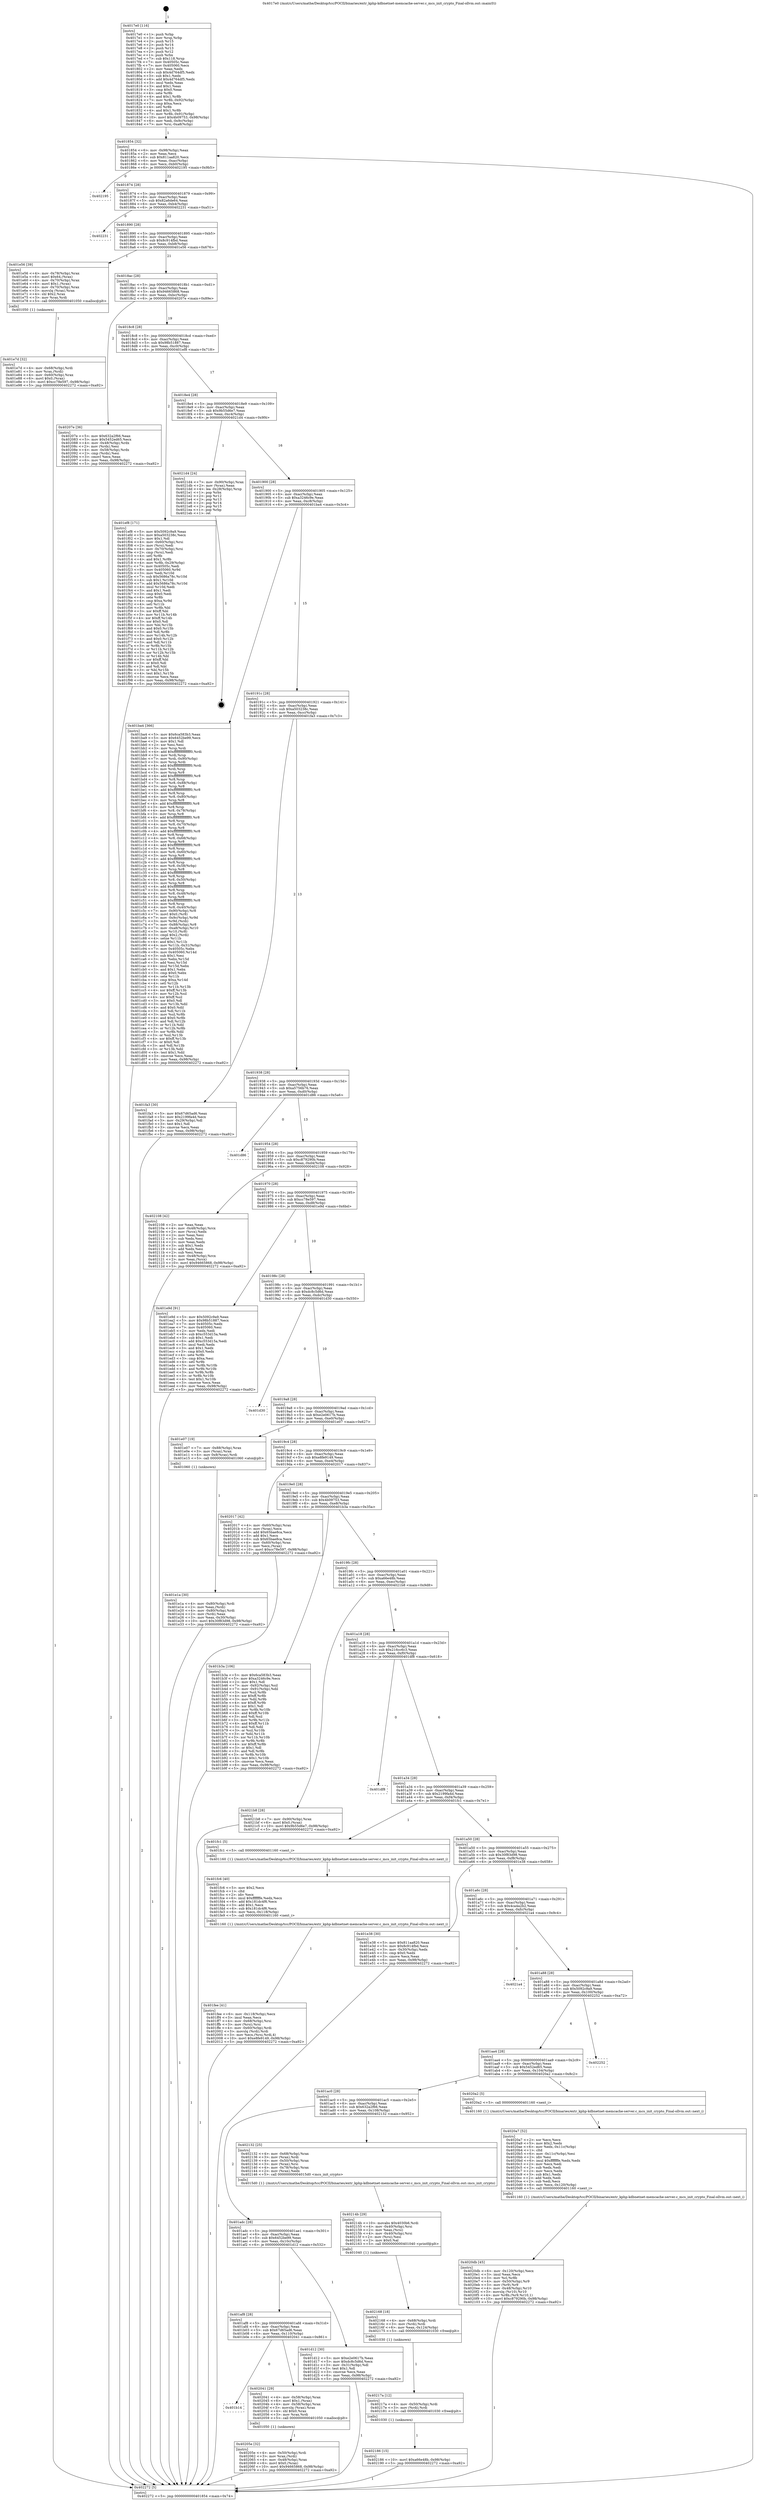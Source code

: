 digraph "0x4017e0" {
  label = "0x4017e0 (/mnt/c/Users/mathe/Desktop/tcc/POCII/binaries/extr_kphp-kdbnetnet-memcache-server.c_mcs_init_crypto_Final-ollvm.out::main(0))"
  labelloc = "t"
  node[shape=record]

  Entry [label="",width=0.3,height=0.3,shape=circle,fillcolor=black,style=filled]
  "0x401854" [label="{
     0x401854 [32]\l
     | [instrs]\l
     &nbsp;&nbsp;0x401854 \<+6\>: mov -0x98(%rbp),%eax\l
     &nbsp;&nbsp;0x40185a \<+2\>: mov %eax,%ecx\l
     &nbsp;&nbsp;0x40185c \<+6\>: sub $0x811aa820,%ecx\l
     &nbsp;&nbsp;0x401862 \<+6\>: mov %eax,-0xac(%rbp)\l
     &nbsp;&nbsp;0x401868 \<+6\>: mov %ecx,-0xb0(%rbp)\l
     &nbsp;&nbsp;0x40186e \<+6\>: je 0000000000402195 \<main+0x9b5\>\l
  }"]
  "0x402195" [label="{
     0x402195\l
  }", style=dashed]
  "0x401874" [label="{
     0x401874 [28]\l
     | [instrs]\l
     &nbsp;&nbsp;0x401874 \<+5\>: jmp 0000000000401879 \<main+0x99\>\l
     &nbsp;&nbsp;0x401879 \<+6\>: mov -0xac(%rbp),%eax\l
     &nbsp;&nbsp;0x40187f \<+5\>: sub $0x82a6de64,%eax\l
     &nbsp;&nbsp;0x401884 \<+6\>: mov %eax,-0xb4(%rbp)\l
     &nbsp;&nbsp;0x40188a \<+6\>: je 0000000000402231 \<main+0xa51\>\l
  }"]
  Exit [label="",width=0.3,height=0.3,shape=circle,fillcolor=black,style=filled,peripheries=2]
  "0x402231" [label="{
     0x402231\l
  }", style=dashed]
  "0x401890" [label="{
     0x401890 [28]\l
     | [instrs]\l
     &nbsp;&nbsp;0x401890 \<+5\>: jmp 0000000000401895 \<main+0xb5\>\l
     &nbsp;&nbsp;0x401895 \<+6\>: mov -0xac(%rbp),%eax\l
     &nbsp;&nbsp;0x40189b \<+5\>: sub $0x8c914fbd,%eax\l
     &nbsp;&nbsp;0x4018a0 \<+6\>: mov %eax,-0xb8(%rbp)\l
     &nbsp;&nbsp;0x4018a6 \<+6\>: je 0000000000401e56 \<main+0x676\>\l
  }"]
  "0x402186" [label="{
     0x402186 [15]\l
     | [instrs]\l
     &nbsp;&nbsp;0x402186 \<+10\>: movl $0xa66e48b,-0x98(%rbp)\l
     &nbsp;&nbsp;0x402190 \<+5\>: jmp 0000000000402272 \<main+0xa92\>\l
  }"]
  "0x401e56" [label="{
     0x401e56 [39]\l
     | [instrs]\l
     &nbsp;&nbsp;0x401e56 \<+4\>: mov -0x78(%rbp),%rax\l
     &nbsp;&nbsp;0x401e5a \<+6\>: movl $0x64,(%rax)\l
     &nbsp;&nbsp;0x401e60 \<+4\>: mov -0x70(%rbp),%rax\l
     &nbsp;&nbsp;0x401e64 \<+6\>: movl $0x1,(%rax)\l
     &nbsp;&nbsp;0x401e6a \<+4\>: mov -0x70(%rbp),%rax\l
     &nbsp;&nbsp;0x401e6e \<+3\>: movslq (%rax),%rax\l
     &nbsp;&nbsp;0x401e71 \<+4\>: shl $0x2,%rax\l
     &nbsp;&nbsp;0x401e75 \<+3\>: mov %rax,%rdi\l
     &nbsp;&nbsp;0x401e78 \<+5\>: call 0000000000401050 \<malloc@plt\>\l
     | [calls]\l
     &nbsp;&nbsp;0x401050 \{1\} (unknown)\l
  }"]
  "0x4018ac" [label="{
     0x4018ac [28]\l
     | [instrs]\l
     &nbsp;&nbsp;0x4018ac \<+5\>: jmp 00000000004018b1 \<main+0xd1\>\l
     &nbsp;&nbsp;0x4018b1 \<+6\>: mov -0xac(%rbp),%eax\l
     &nbsp;&nbsp;0x4018b7 \<+5\>: sub $0x94665868,%eax\l
     &nbsp;&nbsp;0x4018bc \<+6\>: mov %eax,-0xbc(%rbp)\l
     &nbsp;&nbsp;0x4018c2 \<+6\>: je 000000000040207e \<main+0x89e\>\l
  }"]
  "0x40217a" [label="{
     0x40217a [12]\l
     | [instrs]\l
     &nbsp;&nbsp;0x40217a \<+4\>: mov -0x50(%rbp),%rdi\l
     &nbsp;&nbsp;0x40217e \<+3\>: mov (%rdi),%rdi\l
     &nbsp;&nbsp;0x402181 \<+5\>: call 0000000000401030 \<free@plt\>\l
     | [calls]\l
     &nbsp;&nbsp;0x401030 \{1\} (unknown)\l
  }"]
  "0x40207e" [label="{
     0x40207e [36]\l
     | [instrs]\l
     &nbsp;&nbsp;0x40207e \<+5\>: mov $0x632a2f66,%eax\l
     &nbsp;&nbsp;0x402083 \<+5\>: mov $0x5452ed65,%ecx\l
     &nbsp;&nbsp;0x402088 \<+4\>: mov -0x48(%rbp),%rdx\l
     &nbsp;&nbsp;0x40208c \<+2\>: mov (%rdx),%esi\l
     &nbsp;&nbsp;0x40208e \<+4\>: mov -0x58(%rbp),%rdx\l
     &nbsp;&nbsp;0x402092 \<+2\>: cmp (%rdx),%esi\l
     &nbsp;&nbsp;0x402094 \<+3\>: cmovl %ecx,%eax\l
     &nbsp;&nbsp;0x402097 \<+6\>: mov %eax,-0x98(%rbp)\l
     &nbsp;&nbsp;0x40209d \<+5\>: jmp 0000000000402272 \<main+0xa92\>\l
  }"]
  "0x4018c8" [label="{
     0x4018c8 [28]\l
     | [instrs]\l
     &nbsp;&nbsp;0x4018c8 \<+5\>: jmp 00000000004018cd \<main+0xed\>\l
     &nbsp;&nbsp;0x4018cd \<+6\>: mov -0xac(%rbp),%eax\l
     &nbsp;&nbsp;0x4018d3 \<+5\>: sub $0x98b51887,%eax\l
     &nbsp;&nbsp;0x4018d8 \<+6\>: mov %eax,-0xc0(%rbp)\l
     &nbsp;&nbsp;0x4018de \<+6\>: je 0000000000401ef8 \<main+0x718\>\l
  }"]
  "0x402168" [label="{
     0x402168 [18]\l
     | [instrs]\l
     &nbsp;&nbsp;0x402168 \<+4\>: mov -0x68(%rbp),%rdi\l
     &nbsp;&nbsp;0x40216c \<+3\>: mov (%rdi),%rdi\l
     &nbsp;&nbsp;0x40216f \<+6\>: mov %eax,-0x124(%rbp)\l
     &nbsp;&nbsp;0x402175 \<+5\>: call 0000000000401030 \<free@plt\>\l
     | [calls]\l
     &nbsp;&nbsp;0x401030 \{1\} (unknown)\l
  }"]
  "0x401ef8" [label="{
     0x401ef8 [171]\l
     | [instrs]\l
     &nbsp;&nbsp;0x401ef8 \<+5\>: mov $0x5092c9a9,%eax\l
     &nbsp;&nbsp;0x401efd \<+5\>: mov $0xa503238c,%ecx\l
     &nbsp;&nbsp;0x401f02 \<+2\>: mov $0x1,%dl\l
     &nbsp;&nbsp;0x401f04 \<+4\>: mov -0x60(%rbp),%rsi\l
     &nbsp;&nbsp;0x401f08 \<+2\>: mov (%rsi),%edi\l
     &nbsp;&nbsp;0x401f0a \<+4\>: mov -0x70(%rbp),%rsi\l
     &nbsp;&nbsp;0x401f0e \<+2\>: cmp (%rsi),%edi\l
     &nbsp;&nbsp;0x401f10 \<+4\>: setl %r8b\l
     &nbsp;&nbsp;0x401f14 \<+4\>: and $0x1,%r8b\l
     &nbsp;&nbsp;0x401f18 \<+4\>: mov %r8b,-0x29(%rbp)\l
     &nbsp;&nbsp;0x401f1c \<+7\>: mov 0x40505c,%edi\l
     &nbsp;&nbsp;0x401f23 \<+8\>: mov 0x405060,%r9d\l
     &nbsp;&nbsp;0x401f2b \<+3\>: mov %edi,%r10d\l
     &nbsp;&nbsp;0x401f2e \<+7\>: sub $0x5686a78c,%r10d\l
     &nbsp;&nbsp;0x401f35 \<+4\>: sub $0x1,%r10d\l
     &nbsp;&nbsp;0x401f39 \<+7\>: add $0x5686a78c,%r10d\l
     &nbsp;&nbsp;0x401f40 \<+4\>: imul %r10d,%edi\l
     &nbsp;&nbsp;0x401f44 \<+3\>: and $0x1,%edi\l
     &nbsp;&nbsp;0x401f47 \<+3\>: cmp $0x0,%edi\l
     &nbsp;&nbsp;0x401f4a \<+4\>: sete %r8b\l
     &nbsp;&nbsp;0x401f4e \<+4\>: cmp $0xa,%r9d\l
     &nbsp;&nbsp;0x401f52 \<+4\>: setl %r11b\l
     &nbsp;&nbsp;0x401f56 \<+3\>: mov %r8b,%bl\l
     &nbsp;&nbsp;0x401f59 \<+3\>: xor $0xff,%bl\l
     &nbsp;&nbsp;0x401f5c \<+3\>: mov %r11b,%r14b\l
     &nbsp;&nbsp;0x401f5f \<+4\>: xor $0xff,%r14b\l
     &nbsp;&nbsp;0x401f63 \<+3\>: xor $0x0,%dl\l
     &nbsp;&nbsp;0x401f66 \<+3\>: mov %bl,%r15b\l
     &nbsp;&nbsp;0x401f69 \<+4\>: and $0x0,%r15b\l
     &nbsp;&nbsp;0x401f6d \<+3\>: and %dl,%r8b\l
     &nbsp;&nbsp;0x401f70 \<+3\>: mov %r14b,%r12b\l
     &nbsp;&nbsp;0x401f73 \<+4\>: and $0x0,%r12b\l
     &nbsp;&nbsp;0x401f77 \<+3\>: and %dl,%r11b\l
     &nbsp;&nbsp;0x401f7a \<+3\>: or %r8b,%r15b\l
     &nbsp;&nbsp;0x401f7d \<+3\>: or %r11b,%r12b\l
     &nbsp;&nbsp;0x401f80 \<+3\>: xor %r12b,%r15b\l
     &nbsp;&nbsp;0x401f83 \<+3\>: or %r14b,%bl\l
     &nbsp;&nbsp;0x401f86 \<+3\>: xor $0xff,%bl\l
     &nbsp;&nbsp;0x401f89 \<+3\>: or $0x0,%dl\l
     &nbsp;&nbsp;0x401f8c \<+2\>: and %dl,%bl\l
     &nbsp;&nbsp;0x401f8e \<+3\>: or %bl,%r15b\l
     &nbsp;&nbsp;0x401f91 \<+4\>: test $0x1,%r15b\l
     &nbsp;&nbsp;0x401f95 \<+3\>: cmovne %ecx,%eax\l
     &nbsp;&nbsp;0x401f98 \<+6\>: mov %eax,-0x98(%rbp)\l
     &nbsp;&nbsp;0x401f9e \<+5\>: jmp 0000000000402272 \<main+0xa92\>\l
  }"]
  "0x4018e4" [label="{
     0x4018e4 [28]\l
     | [instrs]\l
     &nbsp;&nbsp;0x4018e4 \<+5\>: jmp 00000000004018e9 \<main+0x109\>\l
     &nbsp;&nbsp;0x4018e9 \<+6\>: mov -0xac(%rbp),%eax\l
     &nbsp;&nbsp;0x4018ef \<+5\>: sub $0x9b55d6e7,%eax\l
     &nbsp;&nbsp;0x4018f4 \<+6\>: mov %eax,-0xc4(%rbp)\l
     &nbsp;&nbsp;0x4018fa \<+6\>: je 00000000004021d4 \<main+0x9f4\>\l
  }"]
  "0x40214b" [label="{
     0x40214b [29]\l
     | [instrs]\l
     &nbsp;&nbsp;0x40214b \<+10\>: movabs $0x4030b6,%rdi\l
     &nbsp;&nbsp;0x402155 \<+4\>: mov -0x40(%rbp),%rsi\l
     &nbsp;&nbsp;0x402159 \<+2\>: mov %eax,(%rsi)\l
     &nbsp;&nbsp;0x40215b \<+4\>: mov -0x40(%rbp),%rsi\l
     &nbsp;&nbsp;0x40215f \<+2\>: mov (%rsi),%esi\l
     &nbsp;&nbsp;0x402161 \<+2\>: mov $0x0,%al\l
     &nbsp;&nbsp;0x402163 \<+5\>: call 0000000000401040 \<printf@plt\>\l
     | [calls]\l
     &nbsp;&nbsp;0x401040 \{1\} (unknown)\l
  }"]
  "0x4021d4" [label="{
     0x4021d4 [24]\l
     | [instrs]\l
     &nbsp;&nbsp;0x4021d4 \<+7\>: mov -0x90(%rbp),%rax\l
     &nbsp;&nbsp;0x4021db \<+2\>: mov (%rax),%eax\l
     &nbsp;&nbsp;0x4021dd \<+4\>: lea -0x28(%rbp),%rsp\l
     &nbsp;&nbsp;0x4021e1 \<+1\>: pop %rbx\l
     &nbsp;&nbsp;0x4021e2 \<+2\>: pop %r12\l
     &nbsp;&nbsp;0x4021e4 \<+2\>: pop %r13\l
     &nbsp;&nbsp;0x4021e6 \<+2\>: pop %r14\l
     &nbsp;&nbsp;0x4021e8 \<+2\>: pop %r15\l
     &nbsp;&nbsp;0x4021ea \<+1\>: pop %rbp\l
     &nbsp;&nbsp;0x4021eb \<+1\>: ret\l
  }"]
  "0x401900" [label="{
     0x401900 [28]\l
     | [instrs]\l
     &nbsp;&nbsp;0x401900 \<+5\>: jmp 0000000000401905 \<main+0x125\>\l
     &nbsp;&nbsp;0x401905 \<+6\>: mov -0xac(%rbp),%eax\l
     &nbsp;&nbsp;0x40190b \<+5\>: sub $0xa3246c9e,%eax\l
     &nbsp;&nbsp;0x401910 \<+6\>: mov %eax,-0xc8(%rbp)\l
     &nbsp;&nbsp;0x401916 \<+6\>: je 0000000000401ba4 \<main+0x3c4\>\l
  }"]
  "0x4020db" [label="{
     0x4020db [45]\l
     | [instrs]\l
     &nbsp;&nbsp;0x4020db \<+6\>: mov -0x120(%rbp),%ecx\l
     &nbsp;&nbsp;0x4020e1 \<+3\>: imul %eax,%ecx\l
     &nbsp;&nbsp;0x4020e4 \<+3\>: mov %cl,%r8b\l
     &nbsp;&nbsp;0x4020e7 \<+4\>: mov -0x50(%rbp),%r9\l
     &nbsp;&nbsp;0x4020eb \<+3\>: mov (%r9),%r9\l
     &nbsp;&nbsp;0x4020ee \<+4\>: mov -0x48(%rbp),%r10\l
     &nbsp;&nbsp;0x4020f2 \<+3\>: movslq (%r10),%r10\l
     &nbsp;&nbsp;0x4020f5 \<+4\>: mov %r8b,(%r9,%r10,1)\l
     &nbsp;&nbsp;0x4020f9 \<+10\>: movl $0xc879290b,-0x98(%rbp)\l
     &nbsp;&nbsp;0x402103 \<+5\>: jmp 0000000000402272 \<main+0xa92\>\l
  }"]
  "0x401ba4" [label="{
     0x401ba4 [366]\l
     | [instrs]\l
     &nbsp;&nbsp;0x401ba4 \<+5\>: mov $0x6ca583b3,%eax\l
     &nbsp;&nbsp;0x401ba9 \<+5\>: mov $0x6452be99,%ecx\l
     &nbsp;&nbsp;0x401bae \<+2\>: mov $0x1,%dl\l
     &nbsp;&nbsp;0x401bb0 \<+2\>: xor %esi,%esi\l
     &nbsp;&nbsp;0x401bb2 \<+3\>: mov %rsp,%rdi\l
     &nbsp;&nbsp;0x401bb5 \<+4\>: add $0xfffffffffffffff0,%rdi\l
     &nbsp;&nbsp;0x401bb9 \<+3\>: mov %rdi,%rsp\l
     &nbsp;&nbsp;0x401bbc \<+7\>: mov %rdi,-0x90(%rbp)\l
     &nbsp;&nbsp;0x401bc3 \<+3\>: mov %rsp,%rdi\l
     &nbsp;&nbsp;0x401bc6 \<+4\>: add $0xfffffffffffffff0,%rdi\l
     &nbsp;&nbsp;0x401bca \<+3\>: mov %rdi,%rsp\l
     &nbsp;&nbsp;0x401bcd \<+3\>: mov %rsp,%r8\l
     &nbsp;&nbsp;0x401bd0 \<+4\>: add $0xfffffffffffffff0,%r8\l
     &nbsp;&nbsp;0x401bd4 \<+3\>: mov %r8,%rsp\l
     &nbsp;&nbsp;0x401bd7 \<+7\>: mov %r8,-0x88(%rbp)\l
     &nbsp;&nbsp;0x401bde \<+3\>: mov %rsp,%r8\l
     &nbsp;&nbsp;0x401be1 \<+4\>: add $0xfffffffffffffff0,%r8\l
     &nbsp;&nbsp;0x401be5 \<+3\>: mov %r8,%rsp\l
     &nbsp;&nbsp;0x401be8 \<+4\>: mov %r8,-0x80(%rbp)\l
     &nbsp;&nbsp;0x401bec \<+3\>: mov %rsp,%r8\l
     &nbsp;&nbsp;0x401bef \<+4\>: add $0xfffffffffffffff0,%r8\l
     &nbsp;&nbsp;0x401bf3 \<+3\>: mov %r8,%rsp\l
     &nbsp;&nbsp;0x401bf6 \<+4\>: mov %r8,-0x78(%rbp)\l
     &nbsp;&nbsp;0x401bfa \<+3\>: mov %rsp,%r8\l
     &nbsp;&nbsp;0x401bfd \<+4\>: add $0xfffffffffffffff0,%r8\l
     &nbsp;&nbsp;0x401c01 \<+3\>: mov %r8,%rsp\l
     &nbsp;&nbsp;0x401c04 \<+4\>: mov %r8,-0x70(%rbp)\l
     &nbsp;&nbsp;0x401c08 \<+3\>: mov %rsp,%r8\l
     &nbsp;&nbsp;0x401c0b \<+4\>: add $0xfffffffffffffff0,%r8\l
     &nbsp;&nbsp;0x401c0f \<+3\>: mov %r8,%rsp\l
     &nbsp;&nbsp;0x401c12 \<+4\>: mov %r8,-0x68(%rbp)\l
     &nbsp;&nbsp;0x401c16 \<+3\>: mov %rsp,%r8\l
     &nbsp;&nbsp;0x401c19 \<+4\>: add $0xfffffffffffffff0,%r8\l
     &nbsp;&nbsp;0x401c1d \<+3\>: mov %r8,%rsp\l
     &nbsp;&nbsp;0x401c20 \<+4\>: mov %r8,-0x60(%rbp)\l
     &nbsp;&nbsp;0x401c24 \<+3\>: mov %rsp,%r8\l
     &nbsp;&nbsp;0x401c27 \<+4\>: add $0xfffffffffffffff0,%r8\l
     &nbsp;&nbsp;0x401c2b \<+3\>: mov %r8,%rsp\l
     &nbsp;&nbsp;0x401c2e \<+4\>: mov %r8,-0x58(%rbp)\l
     &nbsp;&nbsp;0x401c32 \<+3\>: mov %rsp,%r8\l
     &nbsp;&nbsp;0x401c35 \<+4\>: add $0xfffffffffffffff0,%r8\l
     &nbsp;&nbsp;0x401c39 \<+3\>: mov %r8,%rsp\l
     &nbsp;&nbsp;0x401c3c \<+4\>: mov %r8,-0x50(%rbp)\l
     &nbsp;&nbsp;0x401c40 \<+3\>: mov %rsp,%r8\l
     &nbsp;&nbsp;0x401c43 \<+4\>: add $0xfffffffffffffff0,%r8\l
     &nbsp;&nbsp;0x401c47 \<+3\>: mov %r8,%rsp\l
     &nbsp;&nbsp;0x401c4a \<+4\>: mov %r8,-0x48(%rbp)\l
     &nbsp;&nbsp;0x401c4e \<+3\>: mov %rsp,%r8\l
     &nbsp;&nbsp;0x401c51 \<+4\>: add $0xfffffffffffffff0,%r8\l
     &nbsp;&nbsp;0x401c55 \<+3\>: mov %r8,%rsp\l
     &nbsp;&nbsp;0x401c58 \<+4\>: mov %r8,-0x40(%rbp)\l
     &nbsp;&nbsp;0x401c5c \<+7\>: mov -0x90(%rbp),%r8\l
     &nbsp;&nbsp;0x401c63 \<+7\>: movl $0x0,(%r8)\l
     &nbsp;&nbsp;0x401c6a \<+7\>: mov -0x9c(%rbp),%r9d\l
     &nbsp;&nbsp;0x401c71 \<+3\>: mov %r9d,(%rdi)\l
     &nbsp;&nbsp;0x401c74 \<+7\>: mov -0x88(%rbp),%r8\l
     &nbsp;&nbsp;0x401c7b \<+7\>: mov -0xa8(%rbp),%r10\l
     &nbsp;&nbsp;0x401c82 \<+3\>: mov %r10,(%r8)\l
     &nbsp;&nbsp;0x401c85 \<+3\>: cmpl $0x2,(%rdi)\l
     &nbsp;&nbsp;0x401c88 \<+4\>: setne %r11b\l
     &nbsp;&nbsp;0x401c8c \<+4\>: and $0x1,%r11b\l
     &nbsp;&nbsp;0x401c90 \<+4\>: mov %r11b,-0x31(%rbp)\l
     &nbsp;&nbsp;0x401c94 \<+7\>: mov 0x40505c,%ebx\l
     &nbsp;&nbsp;0x401c9b \<+8\>: mov 0x405060,%r14d\l
     &nbsp;&nbsp;0x401ca3 \<+3\>: sub $0x1,%esi\l
     &nbsp;&nbsp;0x401ca6 \<+3\>: mov %ebx,%r15d\l
     &nbsp;&nbsp;0x401ca9 \<+3\>: add %esi,%r15d\l
     &nbsp;&nbsp;0x401cac \<+4\>: imul %r15d,%ebx\l
     &nbsp;&nbsp;0x401cb0 \<+3\>: and $0x1,%ebx\l
     &nbsp;&nbsp;0x401cb3 \<+3\>: cmp $0x0,%ebx\l
     &nbsp;&nbsp;0x401cb6 \<+4\>: sete %r11b\l
     &nbsp;&nbsp;0x401cba \<+4\>: cmp $0xa,%r14d\l
     &nbsp;&nbsp;0x401cbe \<+4\>: setl %r12b\l
     &nbsp;&nbsp;0x401cc2 \<+3\>: mov %r11b,%r13b\l
     &nbsp;&nbsp;0x401cc5 \<+4\>: xor $0xff,%r13b\l
     &nbsp;&nbsp;0x401cc9 \<+3\>: mov %r12b,%sil\l
     &nbsp;&nbsp;0x401ccc \<+4\>: xor $0xff,%sil\l
     &nbsp;&nbsp;0x401cd0 \<+3\>: xor $0x0,%dl\l
     &nbsp;&nbsp;0x401cd3 \<+3\>: mov %r13b,%dil\l
     &nbsp;&nbsp;0x401cd6 \<+4\>: and $0x0,%dil\l
     &nbsp;&nbsp;0x401cda \<+3\>: and %dl,%r11b\l
     &nbsp;&nbsp;0x401cdd \<+3\>: mov %sil,%r8b\l
     &nbsp;&nbsp;0x401ce0 \<+4\>: and $0x0,%r8b\l
     &nbsp;&nbsp;0x401ce4 \<+3\>: and %dl,%r12b\l
     &nbsp;&nbsp;0x401ce7 \<+3\>: or %r11b,%dil\l
     &nbsp;&nbsp;0x401cea \<+3\>: or %r12b,%r8b\l
     &nbsp;&nbsp;0x401ced \<+3\>: xor %r8b,%dil\l
     &nbsp;&nbsp;0x401cf0 \<+3\>: or %sil,%r13b\l
     &nbsp;&nbsp;0x401cf3 \<+4\>: xor $0xff,%r13b\l
     &nbsp;&nbsp;0x401cf7 \<+3\>: or $0x0,%dl\l
     &nbsp;&nbsp;0x401cfa \<+3\>: and %dl,%r13b\l
     &nbsp;&nbsp;0x401cfd \<+3\>: or %r13b,%dil\l
     &nbsp;&nbsp;0x401d00 \<+4\>: test $0x1,%dil\l
     &nbsp;&nbsp;0x401d04 \<+3\>: cmovne %ecx,%eax\l
     &nbsp;&nbsp;0x401d07 \<+6\>: mov %eax,-0x98(%rbp)\l
     &nbsp;&nbsp;0x401d0d \<+5\>: jmp 0000000000402272 \<main+0xa92\>\l
  }"]
  "0x40191c" [label="{
     0x40191c [28]\l
     | [instrs]\l
     &nbsp;&nbsp;0x40191c \<+5\>: jmp 0000000000401921 \<main+0x141\>\l
     &nbsp;&nbsp;0x401921 \<+6\>: mov -0xac(%rbp),%eax\l
     &nbsp;&nbsp;0x401927 \<+5\>: sub $0xa503238c,%eax\l
     &nbsp;&nbsp;0x40192c \<+6\>: mov %eax,-0xcc(%rbp)\l
     &nbsp;&nbsp;0x401932 \<+6\>: je 0000000000401fa3 \<main+0x7c3\>\l
  }"]
  "0x4020a7" [label="{
     0x4020a7 [52]\l
     | [instrs]\l
     &nbsp;&nbsp;0x4020a7 \<+2\>: xor %ecx,%ecx\l
     &nbsp;&nbsp;0x4020a9 \<+5\>: mov $0x2,%edx\l
     &nbsp;&nbsp;0x4020ae \<+6\>: mov %edx,-0x11c(%rbp)\l
     &nbsp;&nbsp;0x4020b4 \<+1\>: cltd\l
     &nbsp;&nbsp;0x4020b5 \<+6\>: mov -0x11c(%rbp),%esi\l
     &nbsp;&nbsp;0x4020bb \<+2\>: idiv %esi\l
     &nbsp;&nbsp;0x4020bd \<+6\>: imul $0xfffffffe,%edx,%edx\l
     &nbsp;&nbsp;0x4020c3 \<+2\>: mov %ecx,%edi\l
     &nbsp;&nbsp;0x4020c5 \<+2\>: sub %edx,%edi\l
     &nbsp;&nbsp;0x4020c7 \<+2\>: mov %ecx,%edx\l
     &nbsp;&nbsp;0x4020c9 \<+3\>: sub $0x1,%edx\l
     &nbsp;&nbsp;0x4020cc \<+2\>: add %edx,%edi\l
     &nbsp;&nbsp;0x4020ce \<+2\>: sub %edi,%ecx\l
     &nbsp;&nbsp;0x4020d0 \<+6\>: mov %ecx,-0x120(%rbp)\l
     &nbsp;&nbsp;0x4020d6 \<+5\>: call 0000000000401160 \<next_i\>\l
     | [calls]\l
     &nbsp;&nbsp;0x401160 \{1\} (/mnt/c/Users/mathe/Desktop/tcc/POCII/binaries/extr_kphp-kdbnetnet-memcache-server.c_mcs_init_crypto_Final-ollvm.out::next_i)\l
  }"]
  "0x401fa3" [label="{
     0x401fa3 [30]\l
     | [instrs]\l
     &nbsp;&nbsp;0x401fa3 \<+5\>: mov $0x67d65ad6,%eax\l
     &nbsp;&nbsp;0x401fa8 \<+5\>: mov $0x2199fa4d,%ecx\l
     &nbsp;&nbsp;0x401fad \<+3\>: mov -0x29(%rbp),%dl\l
     &nbsp;&nbsp;0x401fb0 \<+3\>: test $0x1,%dl\l
     &nbsp;&nbsp;0x401fb3 \<+3\>: cmovne %ecx,%eax\l
     &nbsp;&nbsp;0x401fb6 \<+6\>: mov %eax,-0x98(%rbp)\l
     &nbsp;&nbsp;0x401fbc \<+5\>: jmp 0000000000402272 \<main+0xa92\>\l
  }"]
  "0x401938" [label="{
     0x401938 [28]\l
     | [instrs]\l
     &nbsp;&nbsp;0x401938 \<+5\>: jmp 000000000040193d \<main+0x15d\>\l
     &nbsp;&nbsp;0x40193d \<+6\>: mov -0xac(%rbp),%eax\l
     &nbsp;&nbsp;0x401943 \<+5\>: sub $0xa5756b76,%eax\l
     &nbsp;&nbsp;0x401948 \<+6\>: mov %eax,-0xd0(%rbp)\l
     &nbsp;&nbsp;0x40194e \<+6\>: je 0000000000401d86 \<main+0x5a6\>\l
  }"]
  "0x40205e" [label="{
     0x40205e [32]\l
     | [instrs]\l
     &nbsp;&nbsp;0x40205e \<+4\>: mov -0x50(%rbp),%rdi\l
     &nbsp;&nbsp;0x402062 \<+3\>: mov %rax,(%rdi)\l
     &nbsp;&nbsp;0x402065 \<+4\>: mov -0x48(%rbp),%rax\l
     &nbsp;&nbsp;0x402069 \<+6\>: movl $0x0,(%rax)\l
     &nbsp;&nbsp;0x40206f \<+10\>: movl $0x94665868,-0x98(%rbp)\l
     &nbsp;&nbsp;0x402079 \<+5\>: jmp 0000000000402272 \<main+0xa92\>\l
  }"]
  "0x401d86" [label="{
     0x401d86\l
  }", style=dashed]
  "0x401954" [label="{
     0x401954 [28]\l
     | [instrs]\l
     &nbsp;&nbsp;0x401954 \<+5\>: jmp 0000000000401959 \<main+0x179\>\l
     &nbsp;&nbsp;0x401959 \<+6\>: mov -0xac(%rbp),%eax\l
     &nbsp;&nbsp;0x40195f \<+5\>: sub $0xc879290b,%eax\l
     &nbsp;&nbsp;0x401964 \<+6\>: mov %eax,-0xd4(%rbp)\l
     &nbsp;&nbsp;0x40196a \<+6\>: je 0000000000402108 \<main+0x928\>\l
  }"]
  "0x401b14" [label="{
     0x401b14\l
  }", style=dashed]
  "0x402108" [label="{
     0x402108 [42]\l
     | [instrs]\l
     &nbsp;&nbsp;0x402108 \<+2\>: xor %eax,%eax\l
     &nbsp;&nbsp;0x40210a \<+4\>: mov -0x48(%rbp),%rcx\l
     &nbsp;&nbsp;0x40210e \<+2\>: mov (%rcx),%edx\l
     &nbsp;&nbsp;0x402110 \<+2\>: mov %eax,%esi\l
     &nbsp;&nbsp;0x402112 \<+2\>: sub %edx,%esi\l
     &nbsp;&nbsp;0x402114 \<+2\>: mov %eax,%edx\l
     &nbsp;&nbsp;0x402116 \<+3\>: sub $0x1,%edx\l
     &nbsp;&nbsp;0x402119 \<+2\>: add %edx,%esi\l
     &nbsp;&nbsp;0x40211b \<+2\>: sub %esi,%eax\l
     &nbsp;&nbsp;0x40211d \<+4\>: mov -0x48(%rbp),%rcx\l
     &nbsp;&nbsp;0x402121 \<+2\>: mov %eax,(%rcx)\l
     &nbsp;&nbsp;0x402123 \<+10\>: movl $0x94665868,-0x98(%rbp)\l
     &nbsp;&nbsp;0x40212d \<+5\>: jmp 0000000000402272 \<main+0xa92\>\l
  }"]
  "0x401970" [label="{
     0x401970 [28]\l
     | [instrs]\l
     &nbsp;&nbsp;0x401970 \<+5\>: jmp 0000000000401975 \<main+0x195\>\l
     &nbsp;&nbsp;0x401975 \<+6\>: mov -0xac(%rbp),%eax\l
     &nbsp;&nbsp;0x40197b \<+5\>: sub $0xcc78e597,%eax\l
     &nbsp;&nbsp;0x401980 \<+6\>: mov %eax,-0xd8(%rbp)\l
     &nbsp;&nbsp;0x401986 \<+6\>: je 0000000000401e9d \<main+0x6bd\>\l
  }"]
  "0x402041" [label="{
     0x402041 [29]\l
     | [instrs]\l
     &nbsp;&nbsp;0x402041 \<+4\>: mov -0x58(%rbp),%rax\l
     &nbsp;&nbsp;0x402045 \<+6\>: movl $0x1,(%rax)\l
     &nbsp;&nbsp;0x40204b \<+4\>: mov -0x58(%rbp),%rax\l
     &nbsp;&nbsp;0x40204f \<+3\>: movslq (%rax),%rax\l
     &nbsp;&nbsp;0x402052 \<+4\>: shl $0x0,%rax\l
     &nbsp;&nbsp;0x402056 \<+3\>: mov %rax,%rdi\l
     &nbsp;&nbsp;0x402059 \<+5\>: call 0000000000401050 \<malloc@plt\>\l
     | [calls]\l
     &nbsp;&nbsp;0x401050 \{1\} (unknown)\l
  }"]
  "0x401e9d" [label="{
     0x401e9d [91]\l
     | [instrs]\l
     &nbsp;&nbsp;0x401e9d \<+5\>: mov $0x5092c9a9,%eax\l
     &nbsp;&nbsp;0x401ea2 \<+5\>: mov $0x98b51887,%ecx\l
     &nbsp;&nbsp;0x401ea7 \<+7\>: mov 0x40505c,%edx\l
     &nbsp;&nbsp;0x401eae \<+7\>: mov 0x405060,%esi\l
     &nbsp;&nbsp;0x401eb5 \<+2\>: mov %edx,%edi\l
     &nbsp;&nbsp;0x401eb7 \<+6\>: sub $0xc553d15a,%edi\l
     &nbsp;&nbsp;0x401ebd \<+3\>: sub $0x1,%edi\l
     &nbsp;&nbsp;0x401ec0 \<+6\>: add $0xc553d15a,%edi\l
     &nbsp;&nbsp;0x401ec6 \<+3\>: imul %edi,%edx\l
     &nbsp;&nbsp;0x401ec9 \<+3\>: and $0x1,%edx\l
     &nbsp;&nbsp;0x401ecc \<+3\>: cmp $0x0,%edx\l
     &nbsp;&nbsp;0x401ecf \<+4\>: sete %r8b\l
     &nbsp;&nbsp;0x401ed3 \<+3\>: cmp $0xa,%esi\l
     &nbsp;&nbsp;0x401ed6 \<+4\>: setl %r9b\l
     &nbsp;&nbsp;0x401eda \<+3\>: mov %r8b,%r10b\l
     &nbsp;&nbsp;0x401edd \<+3\>: and %r9b,%r10b\l
     &nbsp;&nbsp;0x401ee0 \<+3\>: xor %r9b,%r8b\l
     &nbsp;&nbsp;0x401ee3 \<+3\>: or %r8b,%r10b\l
     &nbsp;&nbsp;0x401ee6 \<+4\>: test $0x1,%r10b\l
     &nbsp;&nbsp;0x401eea \<+3\>: cmovne %ecx,%eax\l
     &nbsp;&nbsp;0x401eed \<+6\>: mov %eax,-0x98(%rbp)\l
     &nbsp;&nbsp;0x401ef3 \<+5\>: jmp 0000000000402272 \<main+0xa92\>\l
  }"]
  "0x40198c" [label="{
     0x40198c [28]\l
     | [instrs]\l
     &nbsp;&nbsp;0x40198c \<+5\>: jmp 0000000000401991 \<main+0x1b1\>\l
     &nbsp;&nbsp;0x401991 \<+6\>: mov -0xac(%rbp),%eax\l
     &nbsp;&nbsp;0x401997 \<+5\>: sub $0xdc8c5d6d,%eax\l
     &nbsp;&nbsp;0x40199c \<+6\>: mov %eax,-0xdc(%rbp)\l
     &nbsp;&nbsp;0x4019a2 \<+6\>: je 0000000000401d30 \<main+0x550\>\l
  }"]
  "0x401fee" [label="{
     0x401fee [41]\l
     | [instrs]\l
     &nbsp;&nbsp;0x401fee \<+6\>: mov -0x118(%rbp),%ecx\l
     &nbsp;&nbsp;0x401ff4 \<+3\>: imul %eax,%ecx\l
     &nbsp;&nbsp;0x401ff7 \<+4\>: mov -0x68(%rbp),%rsi\l
     &nbsp;&nbsp;0x401ffb \<+3\>: mov (%rsi),%rsi\l
     &nbsp;&nbsp;0x401ffe \<+4\>: mov -0x60(%rbp),%rdi\l
     &nbsp;&nbsp;0x402002 \<+3\>: movslq (%rdi),%rdi\l
     &nbsp;&nbsp;0x402005 \<+3\>: mov %ecx,(%rsi,%rdi,4)\l
     &nbsp;&nbsp;0x402008 \<+10\>: movl $0xe8fe9149,-0x98(%rbp)\l
     &nbsp;&nbsp;0x402012 \<+5\>: jmp 0000000000402272 \<main+0xa92\>\l
  }"]
  "0x401d30" [label="{
     0x401d30\l
  }", style=dashed]
  "0x4019a8" [label="{
     0x4019a8 [28]\l
     | [instrs]\l
     &nbsp;&nbsp;0x4019a8 \<+5\>: jmp 00000000004019ad \<main+0x1cd\>\l
     &nbsp;&nbsp;0x4019ad \<+6\>: mov -0xac(%rbp),%eax\l
     &nbsp;&nbsp;0x4019b3 \<+5\>: sub $0xe2e0617b,%eax\l
     &nbsp;&nbsp;0x4019b8 \<+6\>: mov %eax,-0xe0(%rbp)\l
     &nbsp;&nbsp;0x4019be \<+6\>: je 0000000000401e07 \<main+0x627\>\l
  }"]
  "0x401fc6" [label="{
     0x401fc6 [40]\l
     | [instrs]\l
     &nbsp;&nbsp;0x401fc6 \<+5\>: mov $0x2,%ecx\l
     &nbsp;&nbsp;0x401fcb \<+1\>: cltd\l
     &nbsp;&nbsp;0x401fcc \<+2\>: idiv %ecx\l
     &nbsp;&nbsp;0x401fce \<+6\>: imul $0xfffffffe,%edx,%ecx\l
     &nbsp;&nbsp;0x401fd4 \<+6\>: add $0x181dc4f6,%ecx\l
     &nbsp;&nbsp;0x401fda \<+3\>: add $0x1,%ecx\l
     &nbsp;&nbsp;0x401fdd \<+6\>: sub $0x181dc4f6,%ecx\l
     &nbsp;&nbsp;0x401fe3 \<+6\>: mov %ecx,-0x118(%rbp)\l
     &nbsp;&nbsp;0x401fe9 \<+5\>: call 0000000000401160 \<next_i\>\l
     | [calls]\l
     &nbsp;&nbsp;0x401160 \{1\} (/mnt/c/Users/mathe/Desktop/tcc/POCII/binaries/extr_kphp-kdbnetnet-memcache-server.c_mcs_init_crypto_Final-ollvm.out::next_i)\l
  }"]
  "0x401e07" [label="{
     0x401e07 [19]\l
     | [instrs]\l
     &nbsp;&nbsp;0x401e07 \<+7\>: mov -0x88(%rbp),%rax\l
     &nbsp;&nbsp;0x401e0e \<+3\>: mov (%rax),%rax\l
     &nbsp;&nbsp;0x401e11 \<+4\>: mov 0x8(%rax),%rdi\l
     &nbsp;&nbsp;0x401e15 \<+5\>: call 0000000000401060 \<atoi@plt\>\l
     | [calls]\l
     &nbsp;&nbsp;0x401060 \{1\} (unknown)\l
  }"]
  "0x4019c4" [label="{
     0x4019c4 [28]\l
     | [instrs]\l
     &nbsp;&nbsp;0x4019c4 \<+5\>: jmp 00000000004019c9 \<main+0x1e9\>\l
     &nbsp;&nbsp;0x4019c9 \<+6\>: mov -0xac(%rbp),%eax\l
     &nbsp;&nbsp;0x4019cf \<+5\>: sub $0xe8fe9149,%eax\l
     &nbsp;&nbsp;0x4019d4 \<+6\>: mov %eax,-0xe4(%rbp)\l
     &nbsp;&nbsp;0x4019da \<+6\>: je 0000000000402017 \<main+0x837\>\l
  }"]
  "0x401e7d" [label="{
     0x401e7d [32]\l
     | [instrs]\l
     &nbsp;&nbsp;0x401e7d \<+4\>: mov -0x68(%rbp),%rdi\l
     &nbsp;&nbsp;0x401e81 \<+3\>: mov %rax,(%rdi)\l
     &nbsp;&nbsp;0x401e84 \<+4\>: mov -0x60(%rbp),%rax\l
     &nbsp;&nbsp;0x401e88 \<+6\>: movl $0x0,(%rax)\l
     &nbsp;&nbsp;0x401e8e \<+10\>: movl $0xcc78e597,-0x98(%rbp)\l
     &nbsp;&nbsp;0x401e98 \<+5\>: jmp 0000000000402272 \<main+0xa92\>\l
  }"]
  "0x402017" [label="{
     0x402017 [42]\l
     | [instrs]\l
     &nbsp;&nbsp;0x402017 \<+4\>: mov -0x60(%rbp),%rax\l
     &nbsp;&nbsp;0x40201b \<+2\>: mov (%rax),%ecx\l
     &nbsp;&nbsp;0x40201d \<+6\>: add $0x65bae8ca,%ecx\l
     &nbsp;&nbsp;0x402023 \<+3\>: add $0x1,%ecx\l
     &nbsp;&nbsp;0x402026 \<+6\>: sub $0x65bae8ca,%ecx\l
     &nbsp;&nbsp;0x40202c \<+4\>: mov -0x60(%rbp),%rax\l
     &nbsp;&nbsp;0x402030 \<+2\>: mov %ecx,(%rax)\l
     &nbsp;&nbsp;0x402032 \<+10\>: movl $0xcc78e597,-0x98(%rbp)\l
     &nbsp;&nbsp;0x40203c \<+5\>: jmp 0000000000402272 \<main+0xa92\>\l
  }"]
  "0x4019e0" [label="{
     0x4019e0 [28]\l
     | [instrs]\l
     &nbsp;&nbsp;0x4019e0 \<+5\>: jmp 00000000004019e5 \<main+0x205\>\l
     &nbsp;&nbsp;0x4019e5 \<+6\>: mov -0xac(%rbp),%eax\l
     &nbsp;&nbsp;0x4019eb \<+5\>: sub $0x4b09753,%eax\l
     &nbsp;&nbsp;0x4019f0 \<+6\>: mov %eax,-0xe8(%rbp)\l
     &nbsp;&nbsp;0x4019f6 \<+6\>: je 0000000000401b3a \<main+0x35a\>\l
  }"]
  "0x401e1a" [label="{
     0x401e1a [30]\l
     | [instrs]\l
     &nbsp;&nbsp;0x401e1a \<+4\>: mov -0x80(%rbp),%rdi\l
     &nbsp;&nbsp;0x401e1e \<+2\>: mov %eax,(%rdi)\l
     &nbsp;&nbsp;0x401e20 \<+4\>: mov -0x80(%rbp),%rdi\l
     &nbsp;&nbsp;0x401e24 \<+2\>: mov (%rdi),%eax\l
     &nbsp;&nbsp;0x401e26 \<+3\>: mov %eax,-0x30(%rbp)\l
     &nbsp;&nbsp;0x401e29 \<+10\>: movl $0x30f83d98,-0x98(%rbp)\l
     &nbsp;&nbsp;0x401e33 \<+5\>: jmp 0000000000402272 \<main+0xa92\>\l
  }"]
  "0x401b3a" [label="{
     0x401b3a [106]\l
     | [instrs]\l
     &nbsp;&nbsp;0x401b3a \<+5\>: mov $0x6ca583b3,%eax\l
     &nbsp;&nbsp;0x401b3f \<+5\>: mov $0xa3246c9e,%ecx\l
     &nbsp;&nbsp;0x401b44 \<+2\>: mov $0x1,%dl\l
     &nbsp;&nbsp;0x401b46 \<+7\>: mov -0x92(%rbp),%sil\l
     &nbsp;&nbsp;0x401b4d \<+7\>: mov -0x91(%rbp),%dil\l
     &nbsp;&nbsp;0x401b54 \<+3\>: mov %sil,%r8b\l
     &nbsp;&nbsp;0x401b57 \<+4\>: xor $0xff,%r8b\l
     &nbsp;&nbsp;0x401b5b \<+3\>: mov %dil,%r9b\l
     &nbsp;&nbsp;0x401b5e \<+4\>: xor $0xff,%r9b\l
     &nbsp;&nbsp;0x401b62 \<+3\>: xor $0x1,%dl\l
     &nbsp;&nbsp;0x401b65 \<+3\>: mov %r8b,%r10b\l
     &nbsp;&nbsp;0x401b68 \<+4\>: and $0xff,%r10b\l
     &nbsp;&nbsp;0x401b6c \<+3\>: and %dl,%sil\l
     &nbsp;&nbsp;0x401b6f \<+3\>: mov %r9b,%r11b\l
     &nbsp;&nbsp;0x401b72 \<+4\>: and $0xff,%r11b\l
     &nbsp;&nbsp;0x401b76 \<+3\>: and %dl,%dil\l
     &nbsp;&nbsp;0x401b79 \<+3\>: or %sil,%r10b\l
     &nbsp;&nbsp;0x401b7c \<+3\>: or %dil,%r11b\l
     &nbsp;&nbsp;0x401b7f \<+3\>: xor %r11b,%r10b\l
     &nbsp;&nbsp;0x401b82 \<+3\>: or %r9b,%r8b\l
     &nbsp;&nbsp;0x401b85 \<+4\>: xor $0xff,%r8b\l
     &nbsp;&nbsp;0x401b89 \<+3\>: or $0x1,%dl\l
     &nbsp;&nbsp;0x401b8c \<+3\>: and %dl,%r8b\l
     &nbsp;&nbsp;0x401b8f \<+3\>: or %r8b,%r10b\l
     &nbsp;&nbsp;0x401b92 \<+4\>: test $0x1,%r10b\l
     &nbsp;&nbsp;0x401b96 \<+3\>: cmovne %ecx,%eax\l
     &nbsp;&nbsp;0x401b99 \<+6\>: mov %eax,-0x98(%rbp)\l
     &nbsp;&nbsp;0x401b9f \<+5\>: jmp 0000000000402272 \<main+0xa92\>\l
  }"]
  "0x4019fc" [label="{
     0x4019fc [28]\l
     | [instrs]\l
     &nbsp;&nbsp;0x4019fc \<+5\>: jmp 0000000000401a01 \<main+0x221\>\l
     &nbsp;&nbsp;0x401a01 \<+6\>: mov -0xac(%rbp),%eax\l
     &nbsp;&nbsp;0x401a07 \<+5\>: sub $0xa66e48b,%eax\l
     &nbsp;&nbsp;0x401a0c \<+6\>: mov %eax,-0xec(%rbp)\l
     &nbsp;&nbsp;0x401a12 \<+6\>: je 00000000004021b8 \<main+0x9d8\>\l
  }"]
  "0x402272" [label="{
     0x402272 [5]\l
     | [instrs]\l
     &nbsp;&nbsp;0x402272 \<+5\>: jmp 0000000000401854 \<main+0x74\>\l
  }"]
  "0x4017e0" [label="{
     0x4017e0 [116]\l
     | [instrs]\l
     &nbsp;&nbsp;0x4017e0 \<+1\>: push %rbp\l
     &nbsp;&nbsp;0x4017e1 \<+3\>: mov %rsp,%rbp\l
     &nbsp;&nbsp;0x4017e4 \<+2\>: push %r15\l
     &nbsp;&nbsp;0x4017e6 \<+2\>: push %r14\l
     &nbsp;&nbsp;0x4017e8 \<+2\>: push %r13\l
     &nbsp;&nbsp;0x4017ea \<+2\>: push %r12\l
     &nbsp;&nbsp;0x4017ec \<+1\>: push %rbx\l
     &nbsp;&nbsp;0x4017ed \<+7\>: sub $0x118,%rsp\l
     &nbsp;&nbsp;0x4017f4 \<+7\>: mov 0x40505c,%eax\l
     &nbsp;&nbsp;0x4017fb \<+7\>: mov 0x405060,%ecx\l
     &nbsp;&nbsp;0x401802 \<+2\>: mov %eax,%edx\l
     &nbsp;&nbsp;0x401804 \<+6\>: sub $0x4d764df5,%edx\l
     &nbsp;&nbsp;0x40180a \<+3\>: sub $0x1,%edx\l
     &nbsp;&nbsp;0x40180d \<+6\>: add $0x4d764df5,%edx\l
     &nbsp;&nbsp;0x401813 \<+3\>: imul %edx,%eax\l
     &nbsp;&nbsp;0x401816 \<+3\>: and $0x1,%eax\l
     &nbsp;&nbsp;0x401819 \<+3\>: cmp $0x0,%eax\l
     &nbsp;&nbsp;0x40181c \<+4\>: sete %r8b\l
     &nbsp;&nbsp;0x401820 \<+4\>: and $0x1,%r8b\l
     &nbsp;&nbsp;0x401824 \<+7\>: mov %r8b,-0x92(%rbp)\l
     &nbsp;&nbsp;0x40182b \<+3\>: cmp $0xa,%ecx\l
     &nbsp;&nbsp;0x40182e \<+4\>: setl %r8b\l
     &nbsp;&nbsp;0x401832 \<+4\>: and $0x1,%r8b\l
     &nbsp;&nbsp;0x401836 \<+7\>: mov %r8b,-0x91(%rbp)\l
     &nbsp;&nbsp;0x40183d \<+10\>: movl $0x4b09753,-0x98(%rbp)\l
     &nbsp;&nbsp;0x401847 \<+6\>: mov %edi,-0x9c(%rbp)\l
     &nbsp;&nbsp;0x40184d \<+7\>: mov %rsi,-0xa8(%rbp)\l
  }"]
  "0x401af8" [label="{
     0x401af8 [28]\l
     | [instrs]\l
     &nbsp;&nbsp;0x401af8 \<+5\>: jmp 0000000000401afd \<main+0x31d\>\l
     &nbsp;&nbsp;0x401afd \<+6\>: mov -0xac(%rbp),%eax\l
     &nbsp;&nbsp;0x401b03 \<+5\>: sub $0x67d65ad6,%eax\l
     &nbsp;&nbsp;0x401b08 \<+6\>: mov %eax,-0x110(%rbp)\l
     &nbsp;&nbsp;0x401b0e \<+6\>: je 0000000000402041 \<main+0x861\>\l
  }"]
  "0x401d12" [label="{
     0x401d12 [30]\l
     | [instrs]\l
     &nbsp;&nbsp;0x401d12 \<+5\>: mov $0xe2e0617b,%eax\l
     &nbsp;&nbsp;0x401d17 \<+5\>: mov $0xdc8c5d6d,%ecx\l
     &nbsp;&nbsp;0x401d1c \<+3\>: mov -0x31(%rbp),%dl\l
     &nbsp;&nbsp;0x401d1f \<+3\>: test $0x1,%dl\l
     &nbsp;&nbsp;0x401d22 \<+3\>: cmovne %ecx,%eax\l
     &nbsp;&nbsp;0x401d25 \<+6\>: mov %eax,-0x98(%rbp)\l
     &nbsp;&nbsp;0x401d2b \<+5\>: jmp 0000000000402272 \<main+0xa92\>\l
  }"]
  "0x4021b8" [label="{
     0x4021b8 [28]\l
     | [instrs]\l
     &nbsp;&nbsp;0x4021b8 \<+7\>: mov -0x90(%rbp),%rax\l
     &nbsp;&nbsp;0x4021bf \<+6\>: movl $0x0,(%rax)\l
     &nbsp;&nbsp;0x4021c5 \<+10\>: movl $0x9b55d6e7,-0x98(%rbp)\l
     &nbsp;&nbsp;0x4021cf \<+5\>: jmp 0000000000402272 \<main+0xa92\>\l
  }"]
  "0x401a18" [label="{
     0x401a18 [28]\l
     | [instrs]\l
     &nbsp;&nbsp;0x401a18 \<+5\>: jmp 0000000000401a1d \<main+0x23d\>\l
     &nbsp;&nbsp;0x401a1d \<+6\>: mov -0xac(%rbp),%eax\l
     &nbsp;&nbsp;0x401a23 \<+5\>: sub $0x216cc6c3,%eax\l
     &nbsp;&nbsp;0x401a28 \<+6\>: mov %eax,-0xf0(%rbp)\l
     &nbsp;&nbsp;0x401a2e \<+6\>: je 0000000000401df8 \<main+0x618\>\l
  }"]
  "0x401adc" [label="{
     0x401adc [28]\l
     | [instrs]\l
     &nbsp;&nbsp;0x401adc \<+5\>: jmp 0000000000401ae1 \<main+0x301\>\l
     &nbsp;&nbsp;0x401ae1 \<+6\>: mov -0xac(%rbp),%eax\l
     &nbsp;&nbsp;0x401ae7 \<+5\>: sub $0x6452be99,%eax\l
     &nbsp;&nbsp;0x401aec \<+6\>: mov %eax,-0x10c(%rbp)\l
     &nbsp;&nbsp;0x401af2 \<+6\>: je 0000000000401d12 \<main+0x532\>\l
  }"]
  "0x401df8" [label="{
     0x401df8\l
  }", style=dashed]
  "0x401a34" [label="{
     0x401a34 [28]\l
     | [instrs]\l
     &nbsp;&nbsp;0x401a34 \<+5\>: jmp 0000000000401a39 \<main+0x259\>\l
     &nbsp;&nbsp;0x401a39 \<+6\>: mov -0xac(%rbp),%eax\l
     &nbsp;&nbsp;0x401a3f \<+5\>: sub $0x2199fa4d,%eax\l
     &nbsp;&nbsp;0x401a44 \<+6\>: mov %eax,-0xf4(%rbp)\l
     &nbsp;&nbsp;0x401a4a \<+6\>: je 0000000000401fc1 \<main+0x7e1\>\l
  }"]
  "0x402132" [label="{
     0x402132 [25]\l
     | [instrs]\l
     &nbsp;&nbsp;0x402132 \<+4\>: mov -0x68(%rbp),%rax\l
     &nbsp;&nbsp;0x402136 \<+3\>: mov (%rax),%rdi\l
     &nbsp;&nbsp;0x402139 \<+4\>: mov -0x50(%rbp),%rax\l
     &nbsp;&nbsp;0x40213d \<+3\>: mov (%rax),%rsi\l
     &nbsp;&nbsp;0x402140 \<+4\>: mov -0x78(%rbp),%rax\l
     &nbsp;&nbsp;0x402144 \<+2\>: mov (%rax),%edx\l
     &nbsp;&nbsp;0x402146 \<+5\>: call 00000000004015d0 \<mcs_init_crypto\>\l
     | [calls]\l
     &nbsp;&nbsp;0x4015d0 \{1\} (/mnt/c/Users/mathe/Desktop/tcc/POCII/binaries/extr_kphp-kdbnetnet-memcache-server.c_mcs_init_crypto_Final-ollvm.out::mcs_init_crypto)\l
  }"]
  "0x401fc1" [label="{
     0x401fc1 [5]\l
     | [instrs]\l
     &nbsp;&nbsp;0x401fc1 \<+5\>: call 0000000000401160 \<next_i\>\l
     | [calls]\l
     &nbsp;&nbsp;0x401160 \{1\} (/mnt/c/Users/mathe/Desktop/tcc/POCII/binaries/extr_kphp-kdbnetnet-memcache-server.c_mcs_init_crypto_Final-ollvm.out::next_i)\l
  }"]
  "0x401a50" [label="{
     0x401a50 [28]\l
     | [instrs]\l
     &nbsp;&nbsp;0x401a50 \<+5\>: jmp 0000000000401a55 \<main+0x275\>\l
     &nbsp;&nbsp;0x401a55 \<+6\>: mov -0xac(%rbp),%eax\l
     &nbsp;&nbsp;0x401a5b \<+5\>: sub $0x30f83d98,%eax\l
     &nbsp;&nbsp;0x401a60 \<+6\>: mov %eax,-0xf8(%rbp)\l
     &nbsp;&nbsp;0x401a66 \<+6\>: je 0000000000401e38 \<main+0x658\>\l
  }"]
  "0x401ac0" [label="{
     0x401ac0 [28]\l
     | [instrs]\l
     &nbsp;&nbsp;0x401ac0 \<+5\>: jmp 0000000000401ac5 \<main+0x2e5\>\l
     &nbsp;&nbsp;0x401ac5 \<+6\>: mov -0xac(%rbp),%eax\l
     &nbsp;&nbsp;0x401acb \<+5\>: sub $0x632a2f66,%eax\l
     &nbsp;&nbsp;0x401ad0 \<+6\>: mov %eax,-0x108(%rbp)\l
     &nbsp;&nbsp;0x401ad6 \<+6\>: je 0000000000402132 \<main+0x952\>\l
  }"]
  "0x401e38" [label="{
     0x401e38 [30]\l
     | [instrs]\l
     &nbsp;&nbsp;0x401e38 \<+5\>: mov $0x811aa820,%eax\l
     &nbsp;&nbsp;0x401e3d \<+5\>: mov $0x8c914fbd,%ecx\l
     &nbsp;&nbsp;0x401e42 \<+3\>: mov -0x30(%rbp),%edx\l
     &nbsp;&nbsp;0x401e45 \<+3\>: cmp $0x0,%edx\l
     &nbsp;&nbsp;0x401e48 \<+3\>: cmove %ecx,%eax\l
     &nbsp;&nbsp;0x401e4b \<+6\>: mov %eax,-0x98(%rbp)\l
     &nbsp;&nbsp;0x401e51 \<+5\>: jmp 0000000000402272 \<main+0xa92\>\l
  }"]
  "0x401a6c" [label="{
     0x401a6c [28]\l
     | [instrs]\l
     &nbsp;&nbsp;0x401a6c \<+5\>: jmp 0000000000401a71 \<main+0x291\>\l
     &nbsp;&nbsp;0x401a71 \<+6\>: mov -0xac(%rbp),%eax\l
     &nbsp;&nbsp;0x401a77 \<+5\>: sub $0x4ca4a2b2,%eax\l
     &nbsp;&nbsp;0x401a7c \<+6\>: mov %eax,-0xfc(%rbp)\l
     &nbsp;&nbsp;0x401a82 \<+6\>: je 00000000004021a4 \<main+0x9c4\>\l
  }"]
  "0x4020a2" [label="{
     0x4020a2 [5]\l
     | [instrs]\l
     &nbsp;&nbsp;0x4020a2 \<+5\>: call 0000000000401160 \<next_i\>\l
     | [calls]\l
     &nbsp;&nbsp;0x401160 \{1\} (/mnt/c/Users/mathe/Desktop/tcc/POCII/binaries/extr_kphp-kdbnetnet-memcache-server.c_mcs_init_crypto_Final-ollvm.out::next_i)\l
  }"]
  "0x4021a4" [label="{
     0x4021a4\l
  }", style=dashed]
  "0x401a88" [label="{
     0x401a88 [28]\l
     | [instrs]\l
     &nbsp;&nbsp;0x401a88 \<+5\>: jmp 0000000000401a8d \<main+0x2ad\>\l
     &nbsp;&nbsp;0x401a8d \<+6\>: mov -0xac(%rbp),%eax\l
     &nbsp;&nbsp;0x401a93 \<+5\>: sub $0x5092c9a9,%eax\l
     &nbsp;&nbsp;0x401a98 \<+6\>: mov %eax,-0x100(%rbp)\l
     &nbsp;&nbsp;0x401a9e \<+6\>: je 0000000000402252 \<main+0xa72\>\l
  }"]
  "0x401aa4" [label="{
     0x401aa4 [28]\l
     | [instrs]\l
     &nbsp;&nbsp;0x401aa4 \<+5\>: jmp 0000000000401aa9 \<main+0x2c9\>\l
     &nbsp;&nbsp;0x401aa9 \<+6\>: mov -0xac(%rbp),%eax\l
     &nbsp;&nbsp;0x401aaf \<+5\>: sub $0x5452ed65,%eax\l
     &nbsp;&nbsp;0x401ab4 \<+6\>: mov %eax,-0x104(%rbp)\l
     &nbsp;&nbsp;0x401aba \<+6\>: je 00000000004020a2 \<main+0x8c2\>\l
  }"]
  "0x402252" [label="{
     0x402252\l
  }", style=dashed]
  Entry -> "0x4017e0" [label=" 1"]
  "0x401854" -> "0x402195" [label=" 0"]
  "0x401854" -> "0x401874" [label=" 22"]
  "0x4021d4" -> Exit [label=" 1"]
  "0x401874" -> "0x402231" [label=" 0"]
  "0x401874" -> "0x401890" [label=" 22"]
  "0x4021b8" -> "0x402272" [label=" 1"]
  "0x401890" -> "0x401e56" [label=" 1"]
  "0x401890" -> "0x4018ac" [label=" 21"]
  "0x402186" -> "0x402272" [label=" 1"]
  "0x4018ac" -> "0x40207e" [label=" 2"]
  "0x4018ac" -> "0x4018c8" [label=" 19"]
  "0x40217a" -> "0x402186" [label=" 1"]
  "0x4018c8" -> "0x401ef8" [label=" 2"]
  "0x4018c8" -> "0x4018e4" [label=" 17"]
  "0x402168" -> "0x40217a" [label=" 1"]
  "0x4018e4" -> "0x4021d4" [label=" 1"]
  "0x4018e4" -> "0x401900" [label=" 16"]
  "0x40214b" -> "0x402168" [label=" 1"]
  "0x401900" -> "0x401ba4" [label=" 1"]
  "0x401900" -> "0x40191c" [label=" 15"]
  "0x402132" -> "0x40214b" [label=" 1"]
  "0x40191c" -> "0x401fa3" [label=" 2"]
  "0x40191c" -> "0x401938" [label=" 13"]
  "0x402108" -> "0x402272" [label=" 1"]
  "0x401938" -> "0x401d86" [label=" 0"]
  "0x401938" -> "0x401954" [label=" 13"]
  "0x4020db" -> "0x402272" [label=" 1"]
  "0x401954" -> "0x402108" [label=" 1"]
  "0x401954" -> "0x401970" [label=" 12"]
  "0x4020a7" -> "0x4020db" [label=" 1"]
  "0x401970" -> "0x401e9d" [label=" 2"]
  "0x401970" -> "0x40198c" [label=" 10"]
  "0x4020a2" -> "0x4020a7" [label=" 1"]
  "0x40198c" -> "0x401d30" [label=" 0"]
  "0x40198c" -> "0x4019a8" [label=" 10"]
  "0x40205e" -> "0x402272" [label=" 1"]
  "0x4019a8" -> "0x401e07" [label=" 1"]
  "0x4019a8" -> "0x4019c4" [label=" 9"]
  "0x402041" -> "0x40205e" [label=" 1"]
  "0x4019c4" -> "0x402017" [label=" 1"]
  "0x4019c4" -> "0x4019e0" [label=" 8"]
  "0x401af8" -> "0x401b14" [label=" 0"]
  "0x4019e0" -> "0x401b3a" [label=" 1"]
  "0x4019e0" -> "0x4019fc" [label=" 7"]
  "0x401b3a" -> "0x402272" [label=" 1"]
  "0x4017e0" -> "0x401854" [label=" 1"]
  "0x402272" -> "0x401854" [label=" 21"]
  "0x401af8" -> "0x402041" [label=" 1"]
  "0x401ba4" -> "0x402272" [label=" 1"]
  "0x40207e" -> "0x402272" [label=" 2"]
  "0x4019fc" -> "0x4021b8" [label=" 1"]
  "0x4019fc" -> "0x401a18" [label=" 6"]
  "0x402017" -> "0x402272" [label=" 1"]
  "0x401a18" -> "0x401df8" [label=" 0"]
  "0x401a18" -> "0x401a34" [label=" 6"]
  "0x401fc6" -> "0x401fee" [label=" 1"]
  "0x401a34" -> "0x401fc1" [label=" 1"]
  "0x401a34" -> "0x401a50" [label=" 5"]
  "0x401fc1" -> "0x401fc6" [label=" 1"]
  "0x401a50" -> "0x401e38" [label=" 1"]
  "0x401a50" -> "0x401a6c" [label=" 4"]
  "0x401ef8" -> "0x402272" [label=" 2"]
  "0x401a6c" -> "0x4021a4" [label=" 0"]
  "0x401a6c" -> "0x401a88" [label=" 4"]
  "0x401e9d" -> "0x402272" [label=" 2"]
  "0x401a88" -> "0x402252" [label=" 0"]
  "0x401a88" -> "0x401aa4" [label=" 4"]
  "0x401e7d" -> "0x402272" [label=" 1"]
  "0x401aa4" -> "0x4020a2" [label=" 1"]
  "0x401aa4" -> "0x401ac0" [label=" 3"]
  "0x401fa3" -> "0x402272" [label=" 2"]
  "0x401ac0" -> "0x402132" [label=" 1"]
  "0x401ac0" -> "0x401adc" [label=" 2"]
  "0x401fee" -> "0x402272" [label=" 1"]
  "0x401adc" -> "0x401d12" [label=" 1"]
  "0x401adc" -> "0x401af8" [label=" 1"]
  "0x401d12" -> "0x402272" [label=" 1"]
  "0x401e07" -> "0x401e1a" [label=" 1"]
  "0x401e1a" -> "0x402272" [label=" 1"]
  "0x401e38" -> "0x402272" [label=" 1"]
  "0x401e56" -> "0x401e7d" [label=" 1"]
}
